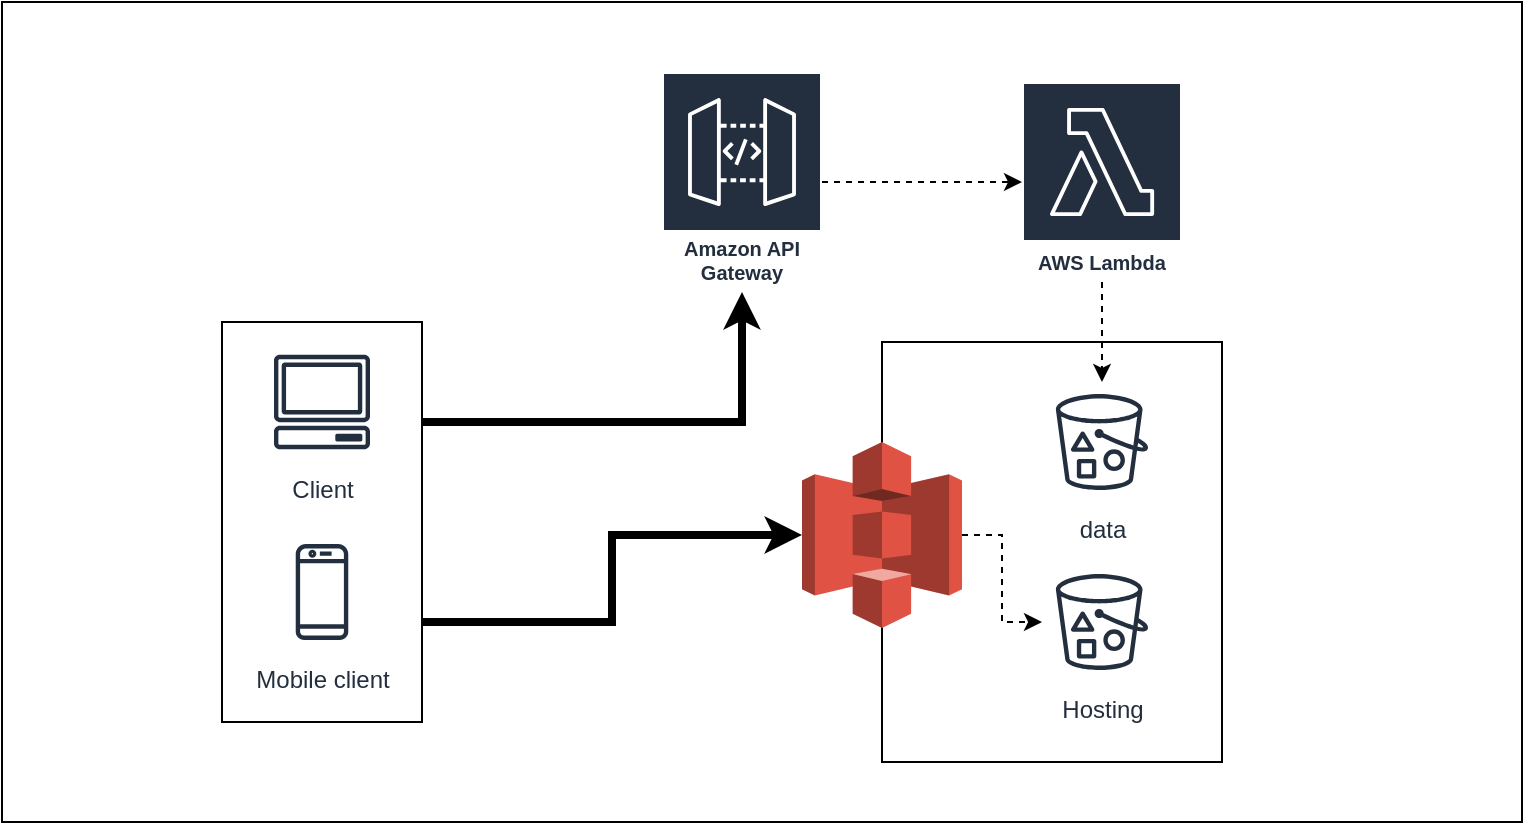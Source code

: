 <mxfile version="14.1.8" type="github">
  <diagram id="8IADtvl2IKfYuxJlzyJe" name="Page-1">
    <mxGraphModel dx="1773" dy="547" grid="1" gridSize="10" guides="1" tooltips="1" connect="1" arrows="1" fold="1" page="1" pageScale="1" pageWidth="827" pageHeight="1169" math="0" shadow="0">
      <root>
        <mxCell id="0" />
        <mxCell id="1" parent="0" />
        <mxCell id="TGZND7Ad4f2lFMm8LcAw-1" value="" style="rounded=0;whiteSpace=wrap;html=1;" vertex="1" parent="1">
          <mxGeometry x="-50" width="760" height="410" as="geometry" />
        </mxCell>
        <mxCell id="rGSwjb3xAMGgmWUdhnCa-13" value="" style="rounded=0;whiteSpace=wrap;html=1;" parent="1" vertex="1">
          <mxGeometry x="390" y="170" width="170" height="210" as="geometry" />
        </mxCell>
        <mxCell id="rGSwjb3xAMGgmWUdhnCa-20" style="edgeStyle=orthogonalEdgeStyle;rounded=0;orthogonalLoop=1;jettySize=auto;html=1;strokeWidth=4;exitX=1;exitY=0.75;exitDx=0;exitDy=0;" parent="1" source="rGSwjb3xAMGgmWUdhnCa-9" target="rGSwjb3xAMGgmWUdhnCa-14" edge="1">
          <mxGeometry relative="1" as="geometry" />
        </mxCell>
        <mxCell id="rGSwjb3xAMGgmWUdhnCa-26" style="edgeStyle=orthogonalEdgeStyle;rounded=0;orthogonalLoop=1;jettySize=auto;html=1;exitX=1;exitY=0.25;exitDx=0;exitDy=0;strokeWidth=4;" parent="1" source="rGSwjb3xAMGgmWUdhnCa-9" target="rGSwjb3xAMGgmWUdhnCa-19" edge="1">
          <mxGeometry relative="1" as="geometry" />
        </mxCell>
        <mxCell id="rGSwjb3xAMGgmWUdhnCa-9" value="" style="rounded=0;whiteSpace=wrap;html=1;" parent="1" vertex="1">
          <mxGeometry x="60" y="160" width="100" height="200" as="geometry" />
        </mxCell>
        <mxCell id="rGSwjb3xAMGgmWUdhnCa-24" style="edgeStyle=orthogonalEdgeStyle;rounded=0;orthogonalLoop=1;jettySize=auto;html=1;dashed=1;strokeWidth=1;" parent="1" source="rGSwjb3xAMGgmWUdhnCa-2" target="rGSwjb3xAMGgmWUdhnCa-21" edge="1">
          <mxGeometry relative="1" as="geometry" />
        </mxCell>
        <mxCell id="rGSwjb3xAMGgmWUdhnCa-2" value="AWS Lambda" style="outlineConnect=0;fontColor=#232F3E;gradientColor=none;strokeColor=#ffffff;fillColor=#232F3E;dashed=0;verticalLabelPosition=middle;verticalAlign=bottom;align=center;html=1;whiteSpace=wrap;fontSize=10;fontStyle=1;spacing=3;shape=mxgraph.aws4.productIcon;prIcon=mxgraph.aws4.lambda;" parent="1" vertex="1">
          <mxGeometry x="460" y="40" width="80" height="100" as="geometry" />
        </mxCell>
        <mxCell id="rGSwjb3xAMGgmWUdhnCa-7" value="Client" style="outlineConnect=0;fontColor=#232F3E;gradientColor=none;strokeColor=#232F3E;fillColor=#ffffff;dashed=0;verticalLabelPosition=bottom;verticalAlign=top;align=center;html=1;fontSize=12;fontStyle=0;aspect=fixed;shape=mxgraph.aws4.resourceIcon;resIcon=mxgraph.aws4.client;" parent="1" vertex="1">
          <mxGeometry x="80" y="170" width="60" height="60" as="geometry" />
        </mxCell>
        <mxCell id="rGSwjb3xAMGgmWUdhnCa-8" value="Mobile client" style="outlineConnect=0;fontColor=#232F3E;gradientColor=none;strokeColor=#232F3E;fillColor=#ffffff;dashed=0;verticalLabelPosition=bottom;verticalAlign=top;align=center;html=1;fontSize=12;fontStyle=0;aspect=fixed;shape=mxgraph.aws4.resourceIcon;resIcon=mxgraph.aws4.mobile_client;" parent="1" vertex="1">
          <mxGeometry x="80" y="265" width="60" height="60" as="geometry" />
        </mxCell>
        <mxCell id="rGSwjb3xAMGgmWUdhnCa-12" value="Hosting" style="outlineConnect=0;fontColor=#232F3E;gradientColor=none;strokeColor=#232F3E;fillColor=#ffffff;dashed=0;verticalLabelPosition=bottom;verticalAlign=top;align=center;html=1;fontSize=12;fontStyle=0;aspect=fixed;shape=mxgraph.aws4.resourceIcon;resIcon=mxgraph.aws4.bucket_with_objects;" parent="1" vertex="1">
          <mxGeometry x="470" y="280" width="60" height="60" as="geometry" />
        </mxCell>
        <mxCell id="rGSwjb3xAMGgmWUdhnCa-23" style="edgeStyle=orthogonalEdgeStyle;rounded=0;orthogonalLoop=1;jettySize=auto;html=1;exitX=1;exitY=0.5;exitDx=0;exitDy=0;exitPerimeter=0;strokeWidth=1;dashed=1;" parent="1" source="rGSwjb3xAMGgmWUdhnCa-14" target="rGSwjb3xAMGgmWUdhnCa-12" edge="1">
          <mxGeometry relative="1" as="geometry" />
        </mxCell>
        <mxCell id="rGSwjb3xAMGgmWUdhnCa-14" value="" style="outlineConnect=0;dashed=0;verticalLabelPosition=bottom;verticalAlign=top;align=center;html=1;shape=mxgraph.aws3.s3;fillColor=#E05243;gradientColor=none;" parent="1" vertex="1">
          <mxGeometry x="350" y="220" width="80" height="93" as="geometry" />
        </mxCell>
        <mxCell id="rGSwjb3xAMGgmWUdhnCa-25" style="edgeStyle=orthogonalEdgeStyle;rounded=0;orthogonalLoop=1;jettySize=auto;html=1;dashed=1;strokeWidth=1;" parent="1" source="rGSwjb3xAMGgmWUdhnCa-19" target="rGSwjb3xAMGgmWUdhnCa-2" edge="1">
          <mxGeometry relative="1" as="geometry" />
        </mxCell>
        <mxCell id="rGSwjb3xAMGgmWUdhnCa-19" value="Amazon API Gateway" style="outlineConnect=0;fontColor=#232F3E;gradientColor=none;strokeColor=#ffffff;fillColor=#232F3E;dashed=0;verticalLabelPosition=middle;verticalAlign=bottom;align=center;html=1;whiteSpace=wrap;fontSize=10;fontStyle=1;spacing=3;shape=mxgraph.aws4.productIcon;prIcon=mxgraph.aws4.api_gateway;" parent="1" vertex="1">
          <mxGeometry x="280" y="35" width="80" height="110" as="geometry" />
        </mxCell>
        <mxCell id="rGSwjb3xAMGgmWUdhnCa-21" value="data" style="outlineConnect=0;fontColor=#232F3E;gradientColor=none;strokeColor=#232F3E;fillColor=#ffffff;dashed=0;verticalLabelPosition=bottom;verticalAlign=top;align=center;html=1;fontSize=12;fontStyle=0;aspect=fixed;shape=mxgraph.aws4.resourceIcon;resIcon=mxgraph.aws4.bucket_with_objects;" parent="1" vertex="1">
          <mxGeometry x="470" y="190" width="60" height="60" as="geometry" />
        </mxCell>
      </root>
    </mxGraphModel>
  </diagram>
</mxfile>
